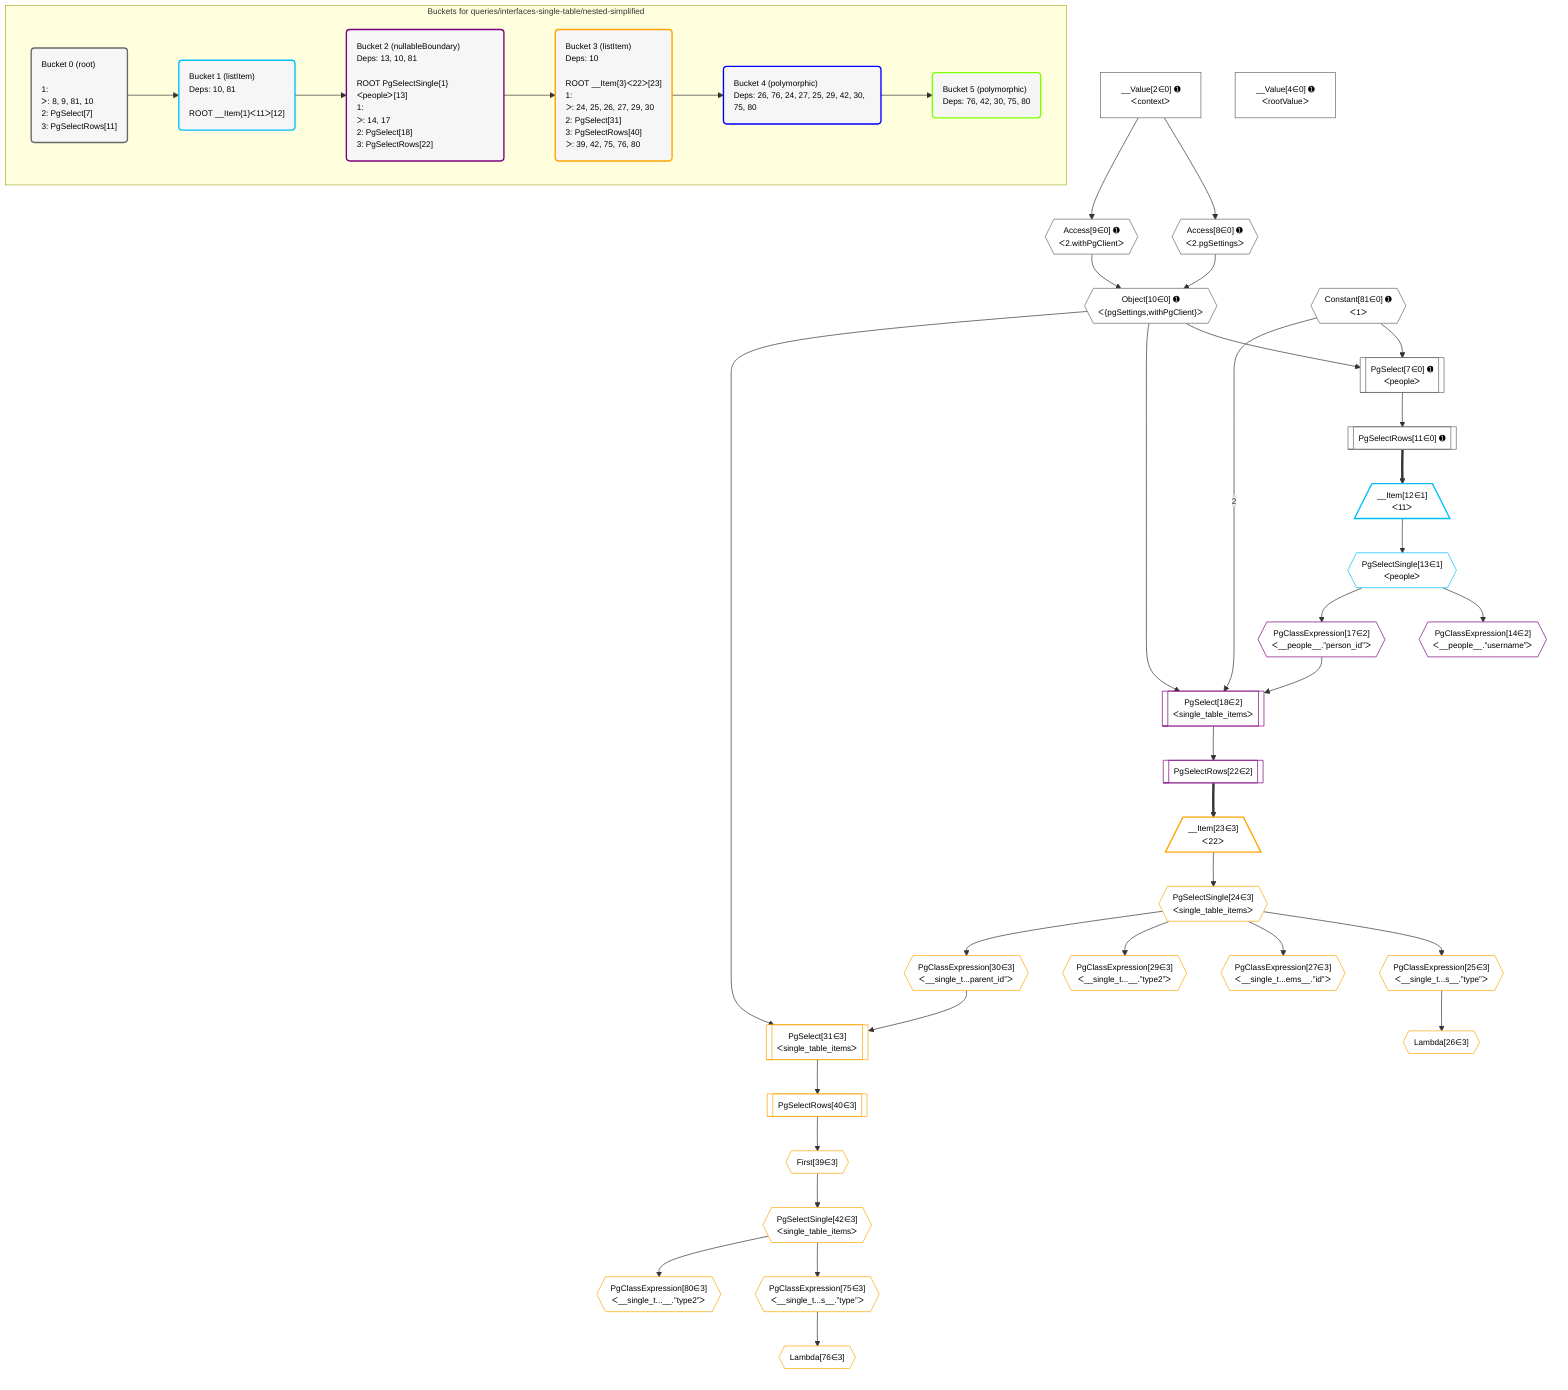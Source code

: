 %%{init: {'themeVariables': { 'fontSize': '12px'}}}%%
graph TD
    classDef path fill:#eee,stroke:#000,color:#000
    classDef plan fill:#fff,stroke-width:1px,color:#000
    classDef itemplan fill:#fff,stroke-width:2px,color:#000
    classDef unbatchedplan fill:#dff,stroke-width:1px,color:#000
    classDef sideeffectplan fill:#fcc,stroke-width:2px,color:#000
    classDef bucket fill:#f6f6f6,color:#000,stroke-width:2px,text-align:left

    subgraph "Buckets for queries/interfaces-single-table/nested-simplified"
    Bucket0("Bucket 0 (root)<br /><br />1: <br />ᐳ: 8, 9, 81, 10<br />2: PgSelect[7]<br />3: PgSelectRows[11]"):::bucket
    Bucket1("Bucket 1 (listItem)<br />Deps: 10, 81<br /><br />ROOT __Item{1}ᐸ11ᐳ[12]"):::bucket
    Bucket2("Bucket 2 (nullableBoundary)<br />Deps: 13, 10, 81<br /><br />ROOT PgSelectSingle{1}ᐸpeopleᐳ[13]<br />1: <br />ᐳ: 14, 17<br />2: PgSelect[18]<br />3: PgSelectRows[22]"):::bucket
    Bucket3("Bucket 3 (listItem)<br />Deps: 10<br /><br />ROOT __Item{3}ᐸ22ᐳ[23]<br />1: <br />ᐳ: 24, 25, 26, 27, 29, 30<br />2: PgSelect[31]<br />3: PgSelectRows[40]<br />ᐳ: 39, 42, 75, 76, 80"):::bucket
    Bucket4("Bucket 4 (polymorphic)<br />Deps: 26, 76, 24, 27, 25, 29, 42, 30, 75, 80"):::bucket
    Bucket5("Bucket 5 (polymorphic)<br />Deps: 76, 42, 30, 75, 80"):::bucket
    end
    Bucket0 --> Bucket1
    Bucket1 --> Bucket2
    Bucket2 --> Bucket3
    Bucket3 --> Bucket4
    Bucket4 --> Bucket5

    %% plan dependencies
    PgSelect7[["PgSelect[7∈0] ➊<br />ᐸpeopleᐳ"]]:::plan
    Object10{{"Object[10∈0] ➊<br />ᐸ{pgSettings,withPgClient}ᐳ"}}:::plan
    Constant81{{"Constant[81∈0] ➊<br />ᐸ1ᐳ"}}:::plan
    Object10 & Constant81 --> PgSelect7
    Access8{{"Access[8∈0] ➊<br />ᐸ2.pgSettingsᐳ"}}:::plan
    Access9{{"Access[9∈0] ➊<br />ᐸ2.withPgClientᐳ"}}:::plan
    Access8 & Access9 --> Object10
    __Value2["__Value[2∈0] ➊<br />ᐸcontextᐳ"]:::plan
    __Value2 --> Access8
    __Value2 --> Access9
    PgSelectRows11[["PgSelectRows[11∈0] ➊"]]:::plan
    PgSelect7 --> PgSelectRows11
    __Value4["__Value[4∈0] ➊<br />ᐸrootValueᐳ"]:::plan
    __Item12[/"__Item[12∈1]<br />ᐸ11ᐳ"\]:::itemplan
    PgSelectRows11 ==> __Item12
    PgSelectSingle13{{"PgSelectSingle[13∈1]<br />ᐸpeopleᐳ"}}:::plan
    __Item12 --> PgSelectSingle13
    PgSelect18[["PgSelect[18∈2]<br />ᐸsingle_table_itemsᐳ"]]:::plan
    PgClassExpression17{{"PgClassExpression[17∈2]<br />ᐸ__people__.”person_id”ᐳ"}}:::plan
    Object10 & PgClassExpression17 --> PgSelect18
    Constant81 -- 2 --> PgSelect18
    PgClassExpression14{{"PgClassExpression[14∈2]<br />ᐸ__people__.”username”ᐳ"}}:::plan
    PgSelectSingle13 --> PgClassExpression14
    PgSelectSingle13 --> PgClassExpression17
    PgSelectRows22[["PgSelectRows[22∈2]"]]:::plan
    PgSelect18 --> PgSelectRows22
    PgSelect31[["PgSelect[31∈3]<br />ᐸsingle_table_itemsᐳ"]]:::plan
    PgClassExpression30{{"PgClassExpression[30∈3]<br />ᐸ__single_t...parent_id”ᐳ"}}:::plan
    Object10 & PgClassExpression30 --> PgSelect31
    __Item23[/"__Item[23∈3]<br />ᐸ22ᐳ"\]:::itemplan
    PgSelectRows22 ==> __Item23
    PgSelectSingle24{{"PgSelectSingle[24∈3]<br />ᐸsingle_table_itemsᐳ"}}:::plan
    __Item23 --> PgSelectSingle24
    PgClassExpression25{{"PgClassExpression[25∈3]<br />ᐸ__single_t...s__.”type”ᐳ"}}:::plan
    PgSelectSingle24 --> PgClassExpression25
    Lambda26{{"Lambda[26∈3]"}}:::plan
    PgClassExpression25 --> Lambda26
    PgClassExpression27{{"PgClassExpression[27∈3]<br />ᐸ__single_t...ems__.”id”ᐳ"}}:::plan
    PgSelectSingle24 --> PgClassExpression27
    PgClassExpression29{{"PgClassExpression[29∈3]<br />ᐸ__single_t...__.”type2”ᐳ"}}:::plan
    PgSelectSingle24 --> PgClassExpression29
    PgSelectSingle24 --> PgClassExpression30
    First39{{"First[39∈3]"}}:::plan
    PgSelectRows40[["PgSelectRows[40∈3]"]]:::plan
    PgSelectRows40 --> First39
    PgSelect31 --> PgSelectRows40
    PgSelectSingle42{{"PgSelectSingle[42∈3]<br />ᐸsingle_table_itemsᐳ"}}:::plan
    First39 --> PgSelectSingle42
    PgClassExpression75{{"PgClassExpression[75∈3]<br />ᐸ__single_t...s__.”type”ᐳ"}}:::plan
    PgSelectSingle42 --> PgClassExpression75
    Lambda76{{"Lambda[76∈3]"}}:::plan
    PgClassExpression75 --> Lambda76
    PgClassExpression80{{"PgClassExpression[80∈3]<br />ᐸ__single_t...__.”type2”ᐳ"}}:::plan
    PgSelectSingle42 --> PgClassExpression80

    %% define steps
    classDef bucket0 stroke:#696969
    class Bucket0,__Value2,__Value4,PgSelect7,Access8,Access9,Object10,PgSelectRows11,Constant81 bucket0
    classDef bucket1 stroke:#00bfff
    class Bucket1,__Item12,PgSelectSingle13 bucket1
    classDef bucket2 stroke:#7f007f
    class Bucket2,PgClassExpression14,PgClassExpression17,PgSelect18,PgSelectRows22 bucket2
    classDef bucket3 stroke:#ffa500
    class Bucket3,__Item23,PgSelectSingle24,PgClassExpression25,Lambda26,PgClassExpression27,PgClassExpression29,PgClassExpression30,PgSelect31,First39,PgSelectRows40,PgSelectSingle42,PgClassExpression75,Lambda76,PgClassExpression80 bucket3
    classDef bucket4 stroke:#0000ff
    class Bucket4 bucket4
    classDef bucket5 stroke:#7fff00
    class Bucket5 bucket5